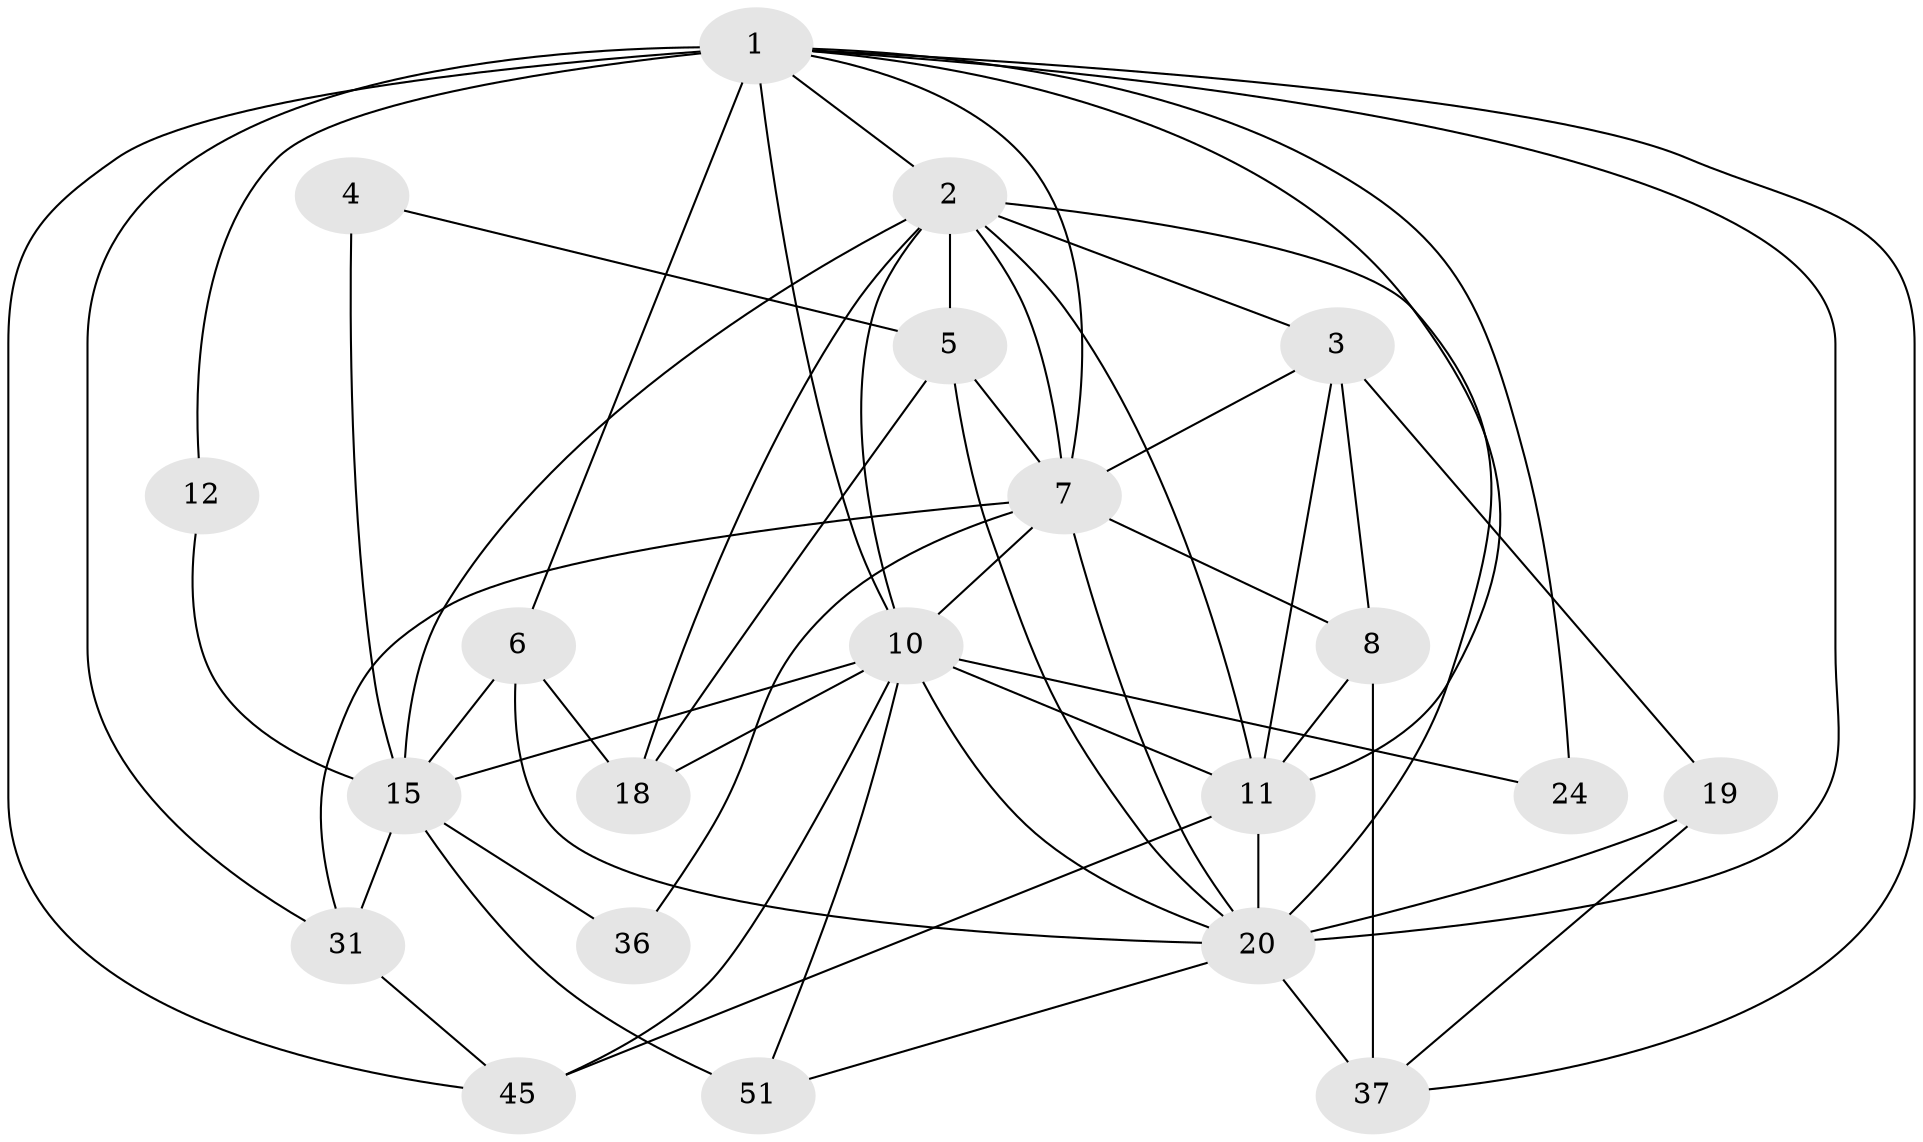// original degree distribution, {3: 0.2962962962962963, 6: 0.05555555555555555, 2: 0.07407407407407407, 4: 0.37037037037037035, 8: 0.018518518518518517, 5: 0.14814814814814814, 7: 0.037037037037037035}
// Generated by graph-tools (version 1.1) at 2025/18/03/04/25 18:18:35]
// undirected, 21 vertices, 56 edges
graph export_dot {
graph [start="1"]
  node [color=gray90,style=filled];
  1 [super="+35+42+47"];
  2 [super="+41+44+9+23"];
  3 [super="+16"];
  4;
  5 [super="+54+13"];
  6;
  7 [super="+28+21+22"];
  8 [super="+33"];
  10 [super="+14"];
  11 [super="+38+17"];
  12 [super="+32"];
  15 [super="+52+40"];
  18 [super="+30+53"];
  19;
  20 [super="+26+25"];
  24;
  31;
  36;
  37 [super="+39"];
  45;
  51;
  1 -- 20;
  1 -- 6;
  1 -- 24;
  1 -- 37;
  1 -- 7 [weight=2];
  1 -- 45;
  1 -- 12 [weight=2];
  1 -- 2;
  1 -- 10 [weight=2];
  1 -- 11;
  1 -- 31;
  2 -- 3;
  2 -- 5 [weight=2];
  2 -- 10;
  2 -- 20 [weight=2];
  2 -- 7;
  2 -- 15;
  2 -- 18 [weight=2];
  2 -- 11;
  3 -- 19;
  3 -- 8;
  3 -- 11;
  3 -- 7;
  4 -- 5;
  4 -- 15;
  5 -- 7;
  5 -- 18;
  5 -- 20 [weight=2];
  6 -- 18;
  6 -- 20;
  6 -- 15;
  7 -- 36 [weight=2];
  7 -- 10 [weight=2];
  7 -- 8;
  7 -- 31;
  7 -- 20;
  8 -- 37 [weight=2];
  8 -- 11;
  10 -- 11;
  10 -- 45;
  10 -- 18 [weight=2];
  10 -- 51;
  10 -- 24;
  10 -- 20;
  10 -- 15;
  11 -- 45;
  11 -- 20;
  12 -- 15 [weight=2];
  15 -- 36 [weight=2];
  15 -- 51 [weight=2];
  15 -- 31;
  19 -- 20 [weight=2];
  19 -- 37;
  20 -- 37;
  20 -- 51;
  31 -- 45;
}
